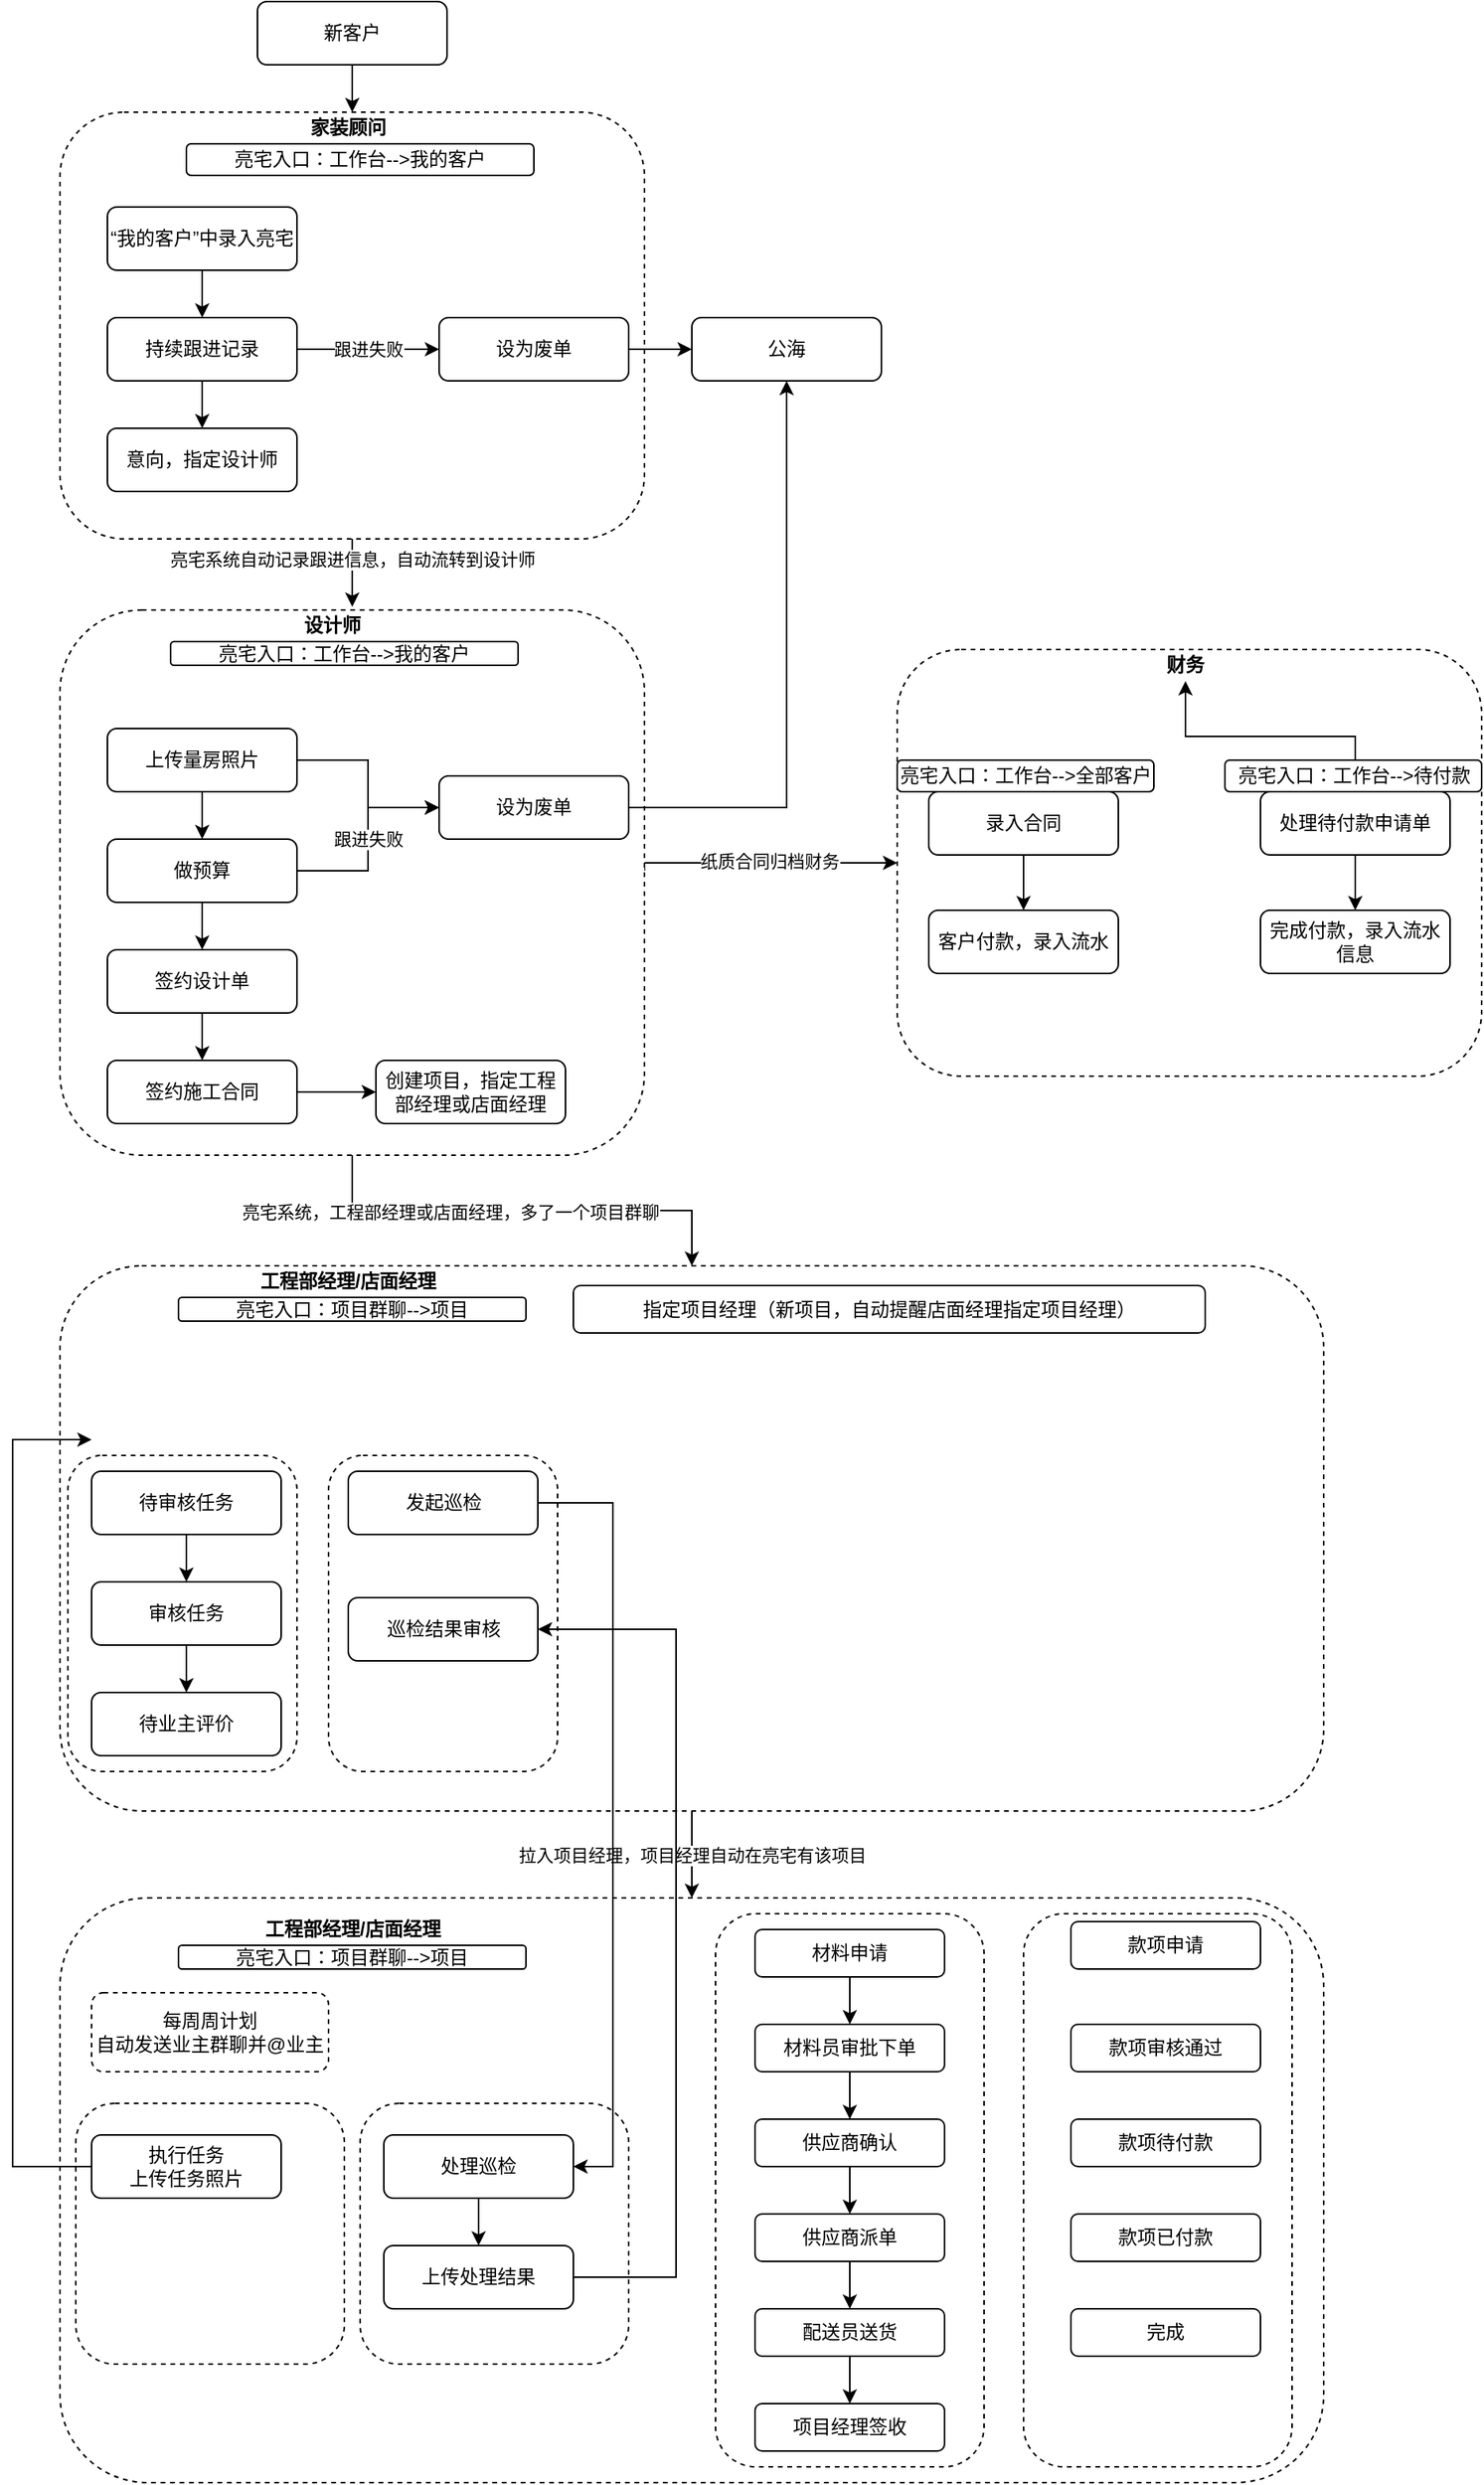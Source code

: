<mxfile version="14.6.6" type="github">
  <diagram name="Page-1" id="97916047-d0de-89f5-080d-49f4d83e522f">
    <mxGraphModel dx="1207" dy="832" grid="1" gridSize="10" guides="1" tooltips="1" connect="1" arrows="1" fold="1" page="1" pageScale="1.5" pageWidth="1169" pageHeight="827" background="#ffffff" math="0" shadow="0">
      <root>
        <mxCell id="0" />
        <mxCell id="1" parent="0" />
        <mxCell id="0Y2pc2dYTrAK3fUMJ317-102" value="" style="rounded=1;whiteSpace=wrap;html=1;dashed=1;" vertex="1" parent="1">
          <mxGeometry x="40" y="820" width="800" height="345" as="geometry" />
        </mxCell>
        <mxCell id="0Y2pc2dYTrAK3fUMJ317-136" value="" style="rounded=1;whiteSpace=wrap;html=1;dashed=1;" vertex="1" parent="1">
          <mxGeometry x="210" y="940" width="145" height="200" as="geometry" />
        </mxCell>
        <mxCell id="0Y2pc2dYTrAK3fUMJ317-135" value="" style="rounded=1;whiteSpace=wrap;html=1;dashed=1;" vertex="1" parent="1">
          <mxGeometry x="45" y="940" width="145" height="200" as="geometry" />
        </mxCell>
        <mxCell id="0Y2pc2dYTrAK3fUMJ317-111" value="" style="rounded=1;whiteSpace=wrap;html=1;dashed=1;" vertex="1" parent="1">
          <mxGeometry x="40" y="1220" width="800" height="370" as="geometry" />
        </mxCell>
        <mxCell id="0Y2pc2dYTrAK3fUMJ317-134" value="" style="rounded=1;whiteSpace=wrap;html=1;dashed=1;" vertex="1" parent="1">
          <mxGeometry x="230" y="1350" width="170" height="165" as="geometry" />
        </mxCell>
        <mxCell id="0Y2pc2dYTrAK3fUMJ317-133" value="" style="rounded=1;whiteSpace=wrap;html=1;dashed=1;" vertex="1" parent="1">
          <mxGeometry x="50" y="1350" width="170" height="165" as="geometry" />
        </mxCell>
        <mxCell id="0Y2pc2dYTrAK3fUMJ317-83" value="" style="rounded=1;whiteSpace=wrap;html=1;dashed=1;" vertex="1" parent="1">
          <mxGeometry x="570" y="430" width="370" height="270" as="geometry" />
        </mxCell>
        <mxCell id="0Y2pc2dYTrAK3fUMJ317-87" style="edgeStyle=orthogonalEdgeStyle;rounded=0;orthogonalLoop=1;jettySize=auto;html=1;entryX=0;entryY=0.5;entryDx=0;entryDy=0;" edge="1" parent="1" target="0Y2pc2dYTrAK3fUMJ317-83">
          <mxGeometry relative="1" as="geometry">
            <mxPoint x="410" y="570" as="sourcePoint" />
            <Array as="points">
              <mxPoint x="410" y="565" />
            </Array>
          </mxGeometry>
        </mxCell>
        <mxCell id="0Y2pc2dYTrAK3fUMJ317-88" value="纸质合同归档财务" style="edgeLabel;html=1;align=center;verticalAlign=middle;resizable=0;points=[];" vertex="1" connectable="0" parent="0Y2pc2dYTrAK3fUMJ317-87">
          <mxGeometry x="0.018" y="1" relative="1" as="geometry">
            <mxPoint as="offset" />
          </mxGeometry>
        </mxCell>
        <mxCell id="0Y2pc2dYTrAK3fUMJ317-103" style="edgeStyle=orthogonalEdgeStyle;rounded=0;orthogonalLoop=1;jettySize=auto;html=1;exitX=0.5;exitY=1;exitDx=0;exitDy=0;entryX=0.5;entryY=0;entryDx=0;entryDy=0;" edge="1" parent="1" source="0Y2pc2dYTrAK3fUMJ317-69" target="0Y2pc2dYTrAK3fUMJ317-102">
          <mxGeometry relative="1" as="geometry" />
        </mxCell>
        <mxCell id="0Y2pc2dYTrAK3fUMJ317-104" value="亮宅系统，工程部经理或店面经理，多了一个项目群聊" style="edgeLabel;html=1;align=center;verticalAlign=middle;resizable=0;points=[];" vertex="1" connectable="0" parent="0Y2pc2dYTrAK3fUMJ317-103">
          <mxGeometry x="-0.318" y="-1" relative="1" as="geometry">
            <mxPoint as="offset" />
          </mxGeometry>
        </mxCell>
        <mxCell id="0Y2pc2dYTrAK3fUMJ317-69" value="" style="rounded=1;whiteSpace=wrap;html=1;dashed=1;" vertex="1" parent="1">
          <mxGeometry x="40" y="405" width="370" height="345" as="geometry" />
        </mxCell>
        <mxCell id="0Y2pc2dYTrAK3fUMJ317-97" style="edgeStyle=orthogonalEdgeStyle;rounded=0;orthogonalLoop=1;jettySize=auto;html=1;exitX=0.5;exitY=1;exitDx=0;exitDy=0;entryX=0.541;entryY=-0.1;entryDx=0;entryDy=0;entryPerimeter=0;" edge="1" parent="1" source="0Y2pc2dYTrAK3fUMJ317-66" target="0Y2pc2dYTrAK3fUMJ317-82">
          <mxGeometry relative="1" as="geometry" />
        </mxCell>
        <mxCell id="0Y2pc2dYTrAK3fUMJ317-99" value="亮宅系统自动记录跟进信息，自动流转到设计师" style="edgeLabel;html=1;align=center;verticalAlign=middle;resizable=0;points=[];" vertex="1" connectable="0" parent="0Y2pc2dYTrAK3fUMJ317-97">
          <mxGeometry x="-0.409" relative="1" as="geometry">
            <mxPoint as="offset" />
          </mxGeometry>
        </mxCell>
        <mxCell id="0Y2pc2dYTrAK3fUMJ317-66" value="" style="rounded=1;whiteSpace=wrap;html=1;dashed=1;" vertex="1" parent="1">
          <mxGeometry x="40" y="90" width="370" height="270" as="geometry" />
        </mxCell>
        <mxCell id="0Y2pc2dYTrAK3fUMJ317-57" style="edgeStyle=orthogonalEdgeStyle;rounded=0;orthogonalLoop=1;jettySize=auto;html=1;exitX=0.5;exitY=1;exitDx=0;exitDy=0;" edge="1" parent="1" source="0Y2pc2dYTrAK3fUMJ317-55">
          <mxGeometry relative="1" as="geometry">
            <mxPoint x="225" y="90" as="targetPoint" />
          </mxGeometry>
        </mxCell>
        <mxCell id="0Y2pc2dYTrAK3fUMJ317-55" value="新客户" style="rounded=1;whiteSpace=wrap;html=1;" vertex="1" parent="1">
          <mxGeometry x="165" y="20" width="120" height="40" as="geometry" />
        </mxCell>
        <mxCell id="0Y2pc2dYTrAK3fUMJ317-59" style="edgeStyle=orthogonalEdgeStyle;rounded=0;orthogonalLoop=1;jettySize=auto;html=1;exitX=0.5;exitY=1;exitDx=0;exitDy=0;entryX=0.5;entryY=0;entryDx=0;entryDy=0;" edge="1" parent="1" source="0Y2pc2dYTrAK3fUMJ317-56" target="0Y2pc2dYTrAK3fUMJ317-58">
          <mxGeometry relative="1" as="geometry" />
        </mxCell>
        <mxCell id="0Y2pc2dYTrAK3fUMJ317-56" value="“我的客户”中录入亮宅" style="rounded=1;whiteSpace=wrap;html=1;" vertex="1" parent="1">
          <mxGeometry x="70" y="150" width="120" height="40" as="geometry" />
        </mxCell>
        <mxCell id="0Y2pc2dYTrAK3fUMJ317-61" style="edgeStyle=orthogonalEdgeStyle;rounded=0;orthogonalLoop=1;jettySize=auto;html=1;exitX=0.5;exitY=1;exitDx=0;exitDy=0;entryX=0.5;entryY=0;entryDx=0;entryDy=0;" edge="1" parent="1" source="0Y2pc2dYTrAK3fUMJ317-58" target="0Y2pc2dYTrAK3fUMJ317-60">
          <mxGeometry relative="1" as="geometry" />
        </mxCell>
        <mxCell id="0Y2pc2dYTrAK3fUMJ317-63" value="跟进失败" style="edgeStyle=orthogonalEdgeStyle;rounded=0;orthogonalLoop=1;jettySize=auto;html=1;exitX=1;exitY=0.5;exitDx=0;exitDy=0;entryX=0;entryY=0.5;entryDx=0;entryDy=0;" edge="1" parent="1" source="0Y2pc2dYTrAK3fUMJ317-58" target="0Y2pc2dYTrAK3fUMJ317-62">
          <mxGeometry relative="1" as="geometry" />
        </mxCell>
        <mxCell id="0Y2pc2dYTrAK3fUMJ317-58" value="持续跟进记录" style="rounded=1;whiteSpace=wrap;html=1;" vertex="1" parent="1">
          <mxGeometry x="70" y="220" width="120" height="40" as="geometry" />
        </mxCell>
        <mxCell id="0Y2pc2dYTrAK3fUMJ317-60" value="意向，指定设计师" style="rounded=1;whiteSpace=wrap;html=1;" vertex="1" parent="1">
          <mxGeometry x="70" y="290" width="120" height="40" as="geometry" />
        </mxCell>
        <mxCell id="0Y2pc2dYTrAK3fUMJ317-65" style="edgeStyle=orthogonalEdgeStyle;rounded=0;orthogonalLoop=1;jettySize=auto;html=1;exitX=1;exitY=0.5;exitDx=0;exitDy=0;entryX=0;entryY=0.5;entryDx=0;entryDy=0;" edge="1" parent="1" source="0Y2pc2dYTrAK3fUMJ317-62" target="0Y2pc2dYTrAK3fUMJ317-64">
          <mxGeometry relative="1" as="geometry" />
        </mxCell>
        <mxCell id="0Y2pc2dYTrAK3fUMJ317-62" value="设为废单" style="rounded=1;whiteSpace=wrap;html=1;" vertex="1" parent="1">
          <mxGeometry x="280" y="220" width="120" height="40" as="geometry" />
        </mxCell>
        <mxCell id="0Y2pc2dYTrAK3fUMJ317-64" value="公海" style="rounded=1;whiteSpace=wrap;html=1;" vertex="1" parent="1">
          <mxGeometry x="440" y="220" width="120" height="40" as="geometry" />
        </mxCell>
        <mxCell id="0Y2pc2dYTrAK3fUMJ317-68" value="&lt;b&gt;家装顾问&lt;/b&gt;" style="text;html=1;strokeColor=none;fillColor=none;align=center;verticalAlign=middle;whiteSpace=wrap;rounded=0;dashed=1;" vertex="1" parent="1">
          <mxGeometry x="70" y="90" width="305" height="20" as="geometry" />
        </mxCell>
        <mxCell id="0Y2pc2dYTrAK3fUMJ317-73" style="edgeStyle=orthogonalEdgeStyle;rounded=0;orthogonalLoop=1;jettySize=auto;html=1;exitX=0.5;exitY=1;exitDx=0;exitDy=0;entryX=0.5;entryY=0;entryDx=0;entryDy=0;" edge="1" parent="1" source="0Y2pc2dYTrAK3fUMJ317-70" target="0Y2pc2dYTrAK3fUMJ317-72">
          <mxGeometry relative="1" as="geometry" />
        </mxCell>
        <mxCell id="0Y2pc2dYTrAK3fUMJ317-85" style="edgeStyle=orthogonalEdgeStyle;rounded=0;orthogonalLoop=1;jettySize=auto;html=1;exitX=1;exitY=0.5;exitDx=0;exitDy=0;entryX=0;entryY=0.5;entryDx=0;entryDy=0;" edge="1" parent="1" source="0Y2pc2dYTrAK3fUMJ317-70" target="0Y2pc2dYTrAK3fUMJ317-78">
          <mxGeometry relative="1" as="geometry" />
        </mxCell>
        <mxCell id="0Y2pc2dYTrAK3fUMJ317-70" value="上传量房照片" style="rounded=1;whiteSpace=wrap;html=1;" vertex="1" parent="1">
          <mxGeometry x="70" y="480" width="120" height="40" as="geometry" />
        </mxCell>
        <mxCell id="0Y2pc2dYTrAK3fUMJ317-76" style="edgeStyle=orthogonalEdgeStyle;rounded=0;orthogonalLoop=1;jettySize=auto;html=1;exitX=0.5;exitY=1;exitDx=0;exitDy=0;entryX=0.5;entryY=0;entryDx=0;entryDy=0;" edge="1" parent="1" source="0Y2pc2dYTrAK3fUMJ317-72" target="0Y2pc2dYTrAK3fUMJ317-74">
          <mxGeometry relative="1" as="geometry" />
        </mxCell>
        <mxCell id="0Y2pc2dYTrAK3fUMJ317-79" value="跟进失败" style="edgeStyle=orthogonalEdgeStyle;rounded=0;orthogonalLoop=1;jettySize=auto;html=1;exitX=1;exitY=0.5;exitDx=0;exitDy=0;" edge="1" parent="1" source="0Y2pc2dYTrAK3fUMJ317-72" target="0Y2pc2dYTrAK3fUMJ317-78">
          <mxGeometry relative="1" as="geometry" />
        </mxCell>
        <mxCell id="0Y2pc2dYTrAK3fUMJ317-72" value="做预算" style="rounded=1;whiteSpace=wrap;html=1;" vertex="1" parent="1">
          <mxGeometry x="70" y="550" width="120" height="40" as="geometry" />
        </mxCell>
        <mxCell id="0Y2pc2dYTrAK3fUMJ317-77" style="edgeStyle=orthogonalEdgeStyle;rounded=0;orthogonalLoop=1;jettySize=auto;html=1;exitX=0.5;exitY=1;exitDx=0;exitDy=0;entryX=0.5;entryY=0;entryDx=0;entryDy=0;" edge="1" parent="1" source="0Y2pc2dYTrAK3fUMJ317-74" target="0Y2pc2dYTrAK3fUMJ317-75">
          <mxGeometry relative="1" as="geometry" />
        </mxCell>
        <mxCell id="0Y2pc2dYTrAK3fUMJ317-74" value="签约设计单" style="rounded=1;whiteSpace=wrap;html=1;" vertex="1" parent="1">
          <mxGeometry x="70" y="620" width="120" height="40" as="geometry" />
        </mxCell>
        <mxCell id="0Y2pc2dYTrAK3fUMJ317-107" style="edgeStyle=orthogonalEdgeStyle;rounded=0;orthogonalLoop=1;jettySize=auto;html=1;exitX=1;exitY=0.5;exitDx=0;exitDy=0;" edge="1" parent="1" source="0Y2pc2dYTrAK3fUMJ317-75" target="0Y2pc2dYTrAK3fUMJ317-106">
          <mxGeometry relative="1" as="geometry" />
        </mxCell>
        <mxCell id="0Y2pc2dYTrAK3fUMJ317-75" value="签约施工合同" style="rounded=1;whiteSpace=wrap;html=1;" vertex="1" parent="1">
          <mxGeometry x="70" y="690" width="120" height="40" as="geometry" />
        </mxCell>
        <mxCell id="0Y2pc2dYTrAK3fUMJ317-78" value="设为废单" style="rounded=1;whiteSpace=wrap;html=1;" vertex="1" parent="1">
          <mxGeometry x="280" y="510" width="120" height="40" as="geometry" />
        </mxCell>
        <mxCell id="0Y2pc2dYTrAK3fUMJ317-80" style="edgeStyle=orthogonalEdgeStyle;rounded=0;orthogonalLoop=1;jettySize=auto;html=1;exitX=1;exitY=0.5;exitDx=0;exitDy=0;entryX=0.5;entryY=1;entryDx=0;entryDy=0;" edge="1" parent="1" target="0Y2pc2dYTrAK3fUMJ317-64" source="0Y2pc2dYTrAK3fUMJ317-78">
          <mxGeometry relative="1" as="geometry">
            <mxPoint x="400" y="510" as="sourcePoint" />
            <mxPoint x="490" y="280" as="targetPoint" />
            <Array as="points">
              <mxPoint x="500" y="530" />
            </Array>
          </mxGeometry>
        </mxCell>
        <mxCell id="0Y2pc2dYTrAK3fUMJ317-82" value="&lt;b&gt;设计师&lt;/b&gt;" style="text;html=1;strokeColor=none;fillColor=none;align=center;verticalAlign=middle;whiteSpace=wrap;rounded=0;dashed=1;" vertex="1" parent="1">
          <mxGeometry x="60" y="405" width="305" height="20" as="geometry" />
        </mxCell>
        <mxCell id="0Y2pc2dYTrAK3fUMJ317-92" style="edgeStyle=orthogonalEdgeStyle;rounded=0;orthogonalLoop=1;jettySize=auto;html=1;exitX=0.5;exitY=1;exitDx=0;exitDy=0;entryX=0.5;entryY=0;entryDx=0;entryDy=0;" edge="1" parent="1" source="0Y2pc2dYTrAK3fUMJ317-84" target="0Y2pc2dYTrAK3fUMJ317-89">
          <mxGeometry relative="1" as="geometry" />
        </mxCell>
        <mxCell id="0Y2pc2dYTrAK3fUMJ317-84" value="录入合同" style="rounded=1;whiteSpace=wrap;html=1;" vertex="1" parent="1">
          <mxGeometry x="590" y="520" width="120" height="40" as="geometry" />
        </mxCell>
        <mxCell id="0Y2pc2dYTrAK3fUMJ317-86" value="&lt;b&gt;财务&lt;/b&gt;" style="text;html=1;strokeColor=none;fillColor=none;align=center;verticalAlign=middle;whiteSpace=wrap;rounded=0;dashed=1;" vertex="1" parent="1">
          <mxGeometry x="600" y="430" width="305" height="20" as="geometry" />
        </mxCell>
        <mxCell id="0Y2pc2dYTrAK3fUMJ317-89" value="客户付款，录入流水" style="rounded=1;whiteSpace=wrap;html=1;" vertex="1" parent="1">
          <mxGeometry x="590" y="595" width="120" height="40" as="geometry" />
        </mxCell>
        <mxCell id="0Y2pc2dYTrAK3fUMJ317-90" value="亮宅入口：工作台--&amp;gt;我的客户" style="rounded=1;whiteSpace=wrap;html=1;" vertex="1" parent="1">
          <mxGeometry x="110" y="425" width="220" height="15" as="geometry" />
        </mxCell>
        <mxCell id="0Y2pc2dYTrAK3fUMJ317-93" style="edgeStyle=orthogonalEdgeStyle;rounded=0;orthogonalLoop=1;jettySize=auto;html=1;exitX=0.5;exitY=1;exitDx=0;exitDy=0;entryX=0.5;entryY=0;entryDx=0;entryDy=0;" edge="1" parent="1" source="0Y2pc2dYTrAK3fUMJ317-94" target="0Y2pc2dYTrAK3fUMJ317-95">
          <mxGeometry relative="1" as="geometry" />
        </mxCell>
        <mxCell id="0Y2pc2dYTrAK3fUMJ317-101" value="" style="edgeStyle=orthogonalEdgeStyle;rounded=0;orthogonalLoop=1;jettySize=auto;html=1;" edge="1" parent="1" source="0Y2pc2dYTrAK3fUMJ317-94" target="0Y2pc2dYTrAK3fUMJ317-86">
          <mxGeometry relative="1" as="geometry" />
        </mxCell>
        <mxCell id="0Y2pc2dYTrAK3fUMJ317-94" value="处理待付款申请单" style="rounded=1;whiteSpace=wrap;html=1;" vertex="1" parent="1">
          <mxGeometry x="800" y="520" width="120" height="40" as="geometry" />
        </mxCell>
        <mxCell id="0Y2pc2dYTrAK3fUMJ317-95" value="完成付款，录入流水信息" style="rounded=1;whiteSpace=wrap;html=1;" vertex="1" parent="1">
          <mxGeometry x="800" y="595" width="120" height="40" as="geometry" />
        </mxCell>
        <mxCell id="0Y2pc2dYTrAK3fUMJ317-96" value="亮宅入口：工作台--&amp;gt;全部客户" style="rounded=1;whiteSpace=wrap;html=1;" vertex="1" parent="1">
          <mxGeometry x="570" y="500" width="162.5" height="20" as="geometry" />
        </mxCell>
        <mxCell id="0Y2pc2dYTrAK3fUMJ317-98" value="亮宅入口：工作台--&amp;gt;我的客户" style="rounded=1;whiteSpace=wrap;html=1;" vertex="1" parent="1">
          <mxGeometry x="120" y="110" width="220" height="20" as="geometry" />
        </mxCell>
        <mxCell id="0Y2pc2dYTrAK3fUMJ317-100" value="亮宅入口：工作台--&amp;gt;待付款" style="rounded=1;whiteSpace=wrap;html=1;" vertex="1" parent="1">
          <mxGeometry x="777.5" y="500" width="162.5" height="20" as="geometry" />
        </mxCell>
        <mxCell id="0Y2pc2dYTrAK3fUMJ317-112" value="拉入项目经理，项目经理自动在亮宅有该项目" style="edgeStyle=orthogonalEdgeStyle;rounded=0;orthogonalLoop=1;jettySize=auto;html=1;exitX=0.5;exitY=1;exitDx=0;exitDy=0;entryX=0.5;entryY=0;entryDx=0;entryDy=0;" edge="1" parent="1" source="0Y2pc2dYTrAK3fUMJ317-102" target="0Y2pc2dYTrAK3fUMJ317-111">
          <mxGeometry relative="1" as="geometry" />
        </mxCell>
        <mxCell id="0Y2pc2dYTrAK3fUMJ317-105" value="指定项目经理（新项目，自动提醒店面经理指定项目经理）" style="rounded=1;whiteSpace=wrap;html=1;" vertex="1" parent="1">
          <mxGeometry x="365" y="832.5" width="400" height="30" as="geometry" />
        </mxCell>
        <mxCell id="0Y2pc2dYTrAK3fUMJ317-106" value="创建项目，指定工程部经理或店面经理" style="rounded=1;whiteSpace=wrap;html=1;" vertex="1" parent="1">
          <mxGeometry x="240" y="690" width="120" height="40" as="geometry" />
        </mxCell>
        <mxCell id="0Y2pc2dYTrAK3fUMJ317-108" value="&lt;b&gt;工程部经理/店面经理&lt;/b&gt;" style="text;html=1;strokeColor=none;fillColor=none;align=center;verticalAlign=middle;whiteSpace=wrap;rounded=0;dashed=1;" vertex="1" parent="1">
          <mxGeometry x="70" y="820" width="305" height="20" as="geometry" />
        </mxCell>
        <mxCell id="0Y2pc2dYTrAK3fUMJ317-109" value="亮宅入口：项目群聊--&amp;gt;项目" style="rounded=1;whiteSpace=wrap;html=1;" vertex="1" parent="1">
          <mxGeometry x="115" y="840" width="220" height="15" as="geometry" />
        </mxCell>
        <mxCell id="0Y2pc2dYTrAK3fUMJ317-116" style="edgeStyle=orthogonalEdgeStyle;rounded=0;orthogonalLoop=1;jettySize=auto;html=1;exitX=0.5;exitY=1;exitDx=0;exitDy=0;entryX=0.5;entryY=0;entryDx=0;entryDy=0;" edge="1" parent="1" source="0Y2pc2dYTrAK3fUMJ317-110" target="0Y2pc2dYTrAK3fUMJ317-113">
          <mxGeometry relative="1" as="geometry" />
        </mxCell>
        <mxCell id="0Y2pc2dYTrAK3fUMJ317-110" value="待审核任务" style="rounded=1;whiteSpace=wrap;html=1;" vertex="1" parent="1">
          <mxGeometry x="60" y="950" width="120" height="40" as="geometry" />
        </mxCell>
        <mxCell id="0Y2pc2dYTrAK3fUMJ317-117" style="edgeStyle=orthogonalEdgeStyle;rounded=0;orthogonalLoop=1;jettySize=auto;html=1;exitX=0.5;exitY=1;exitDx=0;exitDy=0;entryX=0.5;entryY=0;entryDx=0;entryDy=0;" edge="1" parent="1" source="0Y2pc2dYTrAK3fUMJ317-113" target="0Y2pc2dYTrAK3fUMJ317-114">
          <mxGeometry relative="1" as="geometry" />
        </mxCell>
        <mxCell id="0Y2pc2dYTrAK3fUMJ317-113" value="审核任务" style="rounded=1;whiteSpace=wrap;html=1;" vertex="1" parent="1">
          <mxGeometry x="60" y="1020" width="120" height="40" as="geometry" />
        </mxCell>
        <mxCell id="0Y2pc2dYTrAK3fUMJ317-114" value="待业主评价" style="rounded=1;whiteSpace=wrap;html=1;" vertex="1" parent="1">
          <mxGeometry x="60" y="1090" width="120" height="40" as="geometry" />
        </mxCell>
        <mxCell id="0Y2pc2dYTrAK3fUMJ317-118" value="&lt;b&gt;工程部经理/店面经理&lt;/b&gt;" style="text;html=1;strokeColor=none;fillColor=none;align=center;verticalAlign=middle;whiteSpace=wrap;rounded=0;dashed=1;" vertex="1" parent="1">
          <mxGeometry x="72.5" y="1230" width="305" height="20" as="geometry" />
        </mxCell>
        <mxCell id="0Y2pc2dYTrAK3fUMJ317-119" value="亮宅入口：项目群聊--&amp;gt;项目" style="rounded=1;whiteSpace=wrap;html=1;" vertex="1" parent="1">
          <mxGeometry x="115" y="1250" width="220" height="15" as="geometry" />
        </mxCell>
        <mxCell id="0Y2pc2dYTrAK3fUMJ317-121" value="每周周计划&lt;br&gt;自动发送业主群聊并@业主" style="rounded=1;whiteSpace=wrap;html=1;dashed=1;" vertex="1" parent="1">
          <mxGeometry x="60" y="1280" width="150" height="50" as="geometry" />
        </mxCell>
        <mxCell id="0Y2pc2dYTrAK3fUMJ317-125" style="edgeStyle=orthogonalEdgeStyle;rounded=0;orthogonalLoop=1;jettySize=auto;html=1;exitX=0;exitY=0.5;exitDx=0;exitDy=0;" edge="1" parent="1" source="0Y2pc2dYTrAK3fUMJ317-123">
          <mxGeometry relative="1" as="geometry">
            <mxPoint x="60" y="930" as="targetPoint" />
            <Array as="points">
              <mxPoint x="10" y="1390" />
              <mxPoint x="10" y="930" />
            </Array>
          </mxGeometry>
        </mxCell>
        <mxCell id="0Y2pc2dYTrAK3fUMJ317-123" value="执行任务&lt;br&gt;上传任务照片" style="rounded=1;whiteSpace=wrap;html=1;" vertex="1" parent="1">
          <mxGeometry x="60" y="1370" width="120" height="40" as="geometry" />
        </mxCell>
        <mxCell id="0Y2pc2dYTrAK3fUMJ317-128" style="edgeStyle=orthogonalEdgeStyle;rounded=0;orthogonalLoop=1;jettySize=auto;html=1;exitX=1;exitY=0.5;exitDx=0;exitDy=0;" edge="1" parent="1" source="0Y2pc2dYTrAK3fUMJ317-126" target="0Y2pc2dYTrAK3fUMJ317-127">
          <mxGeometry relative="1" as="geometry">
            <Array as="points">
              <mxPoint x="390" y="970" />
              <mxPoint x="390" y="1390" />
            </Array>
          </mxGeometry>
        </mxCell>
        <mxCell id="0Y2pc2dYTrAK3fUMJ317-126" value="发起巡检" style="rounded=1;whiteSpace=wrap;html=1;" vertex="1" parent="1">
          <mxGeometry x="222.5" y="950" width="120" height="40" as="geometry" />
        </mxCell>
        <mxCell id="0Y2pc2dYTrAK3fUMJ317-130" style="edgeStyle=orthogonalEdgeStyle;rounded=0;orthogonalLoop=1;jettySize=auto;html=1;exitX=0.5;exitY=1;exitDx=0;exitDy=0;entryX=0.5;entryY=0;entryDx=0;entryDy=0;" edge="1" parent="1" source="0Y2pc2dYTrAK3fUMJ317-127" target="0Y2pc2dYTrAK3fUMJ317-129">
          <mxGeometry relative="1" as="geometry" />
        </mxCell>
        <mxCell id="0Y2pc2dYTrAK3fUMJ317-127" value="处理巡检" style="rounded=1;whiteSpace=wrap;html=1;" vertex="1" parent="1">
          <mxGeometry x="245" y="1370" width="120" height="40" as="geometry" />
        </mxCell>
        <mxCell id="0Y2pc2dYTrAK3fUMJ317-131" style="edgeStyle=orthogonalEdgeStyle;rounded=0;orthogonalLoop=1;jettySize=auto;html=1;exitX=1;exitY=0.5;exitDx=0;exitDy=0;entryX=1;entryY=0.5;entryDx=0;entryDy=0;" edge="1" parent="1" source="0Y2pc2dYTrAK3fUMJ317-129" target="0Y2pc2dYTrAK3fUMJ317-132">
          <mxGeometry relative="1" as="geometry">
            <Array as="points">
              <mxPoint x="430" y="1460" />
              <mxPoint x="430" y="1050" />
            </Array>
          </mxGeometry>
        </mxCell>
        <mxCell id="0Y2pc2dYTrAK3fUMJ317-129" value="上传处理结果" style="rounded=1;whiteSpace=wrap;html=1;" vertex="1" parent="1">
          <mxGeometry x="245" y="1440" width="120" height="40" as="geometry" />
        </mxCell>
        <mxCell id="0Y2pc2dYTrAK3fUMJ317-132" value="巡检结果审核" style="rounded=1;whiteSpace=wrap;html=1;" vertex="1" parent="1">
          <mxGeometry x="222.5" y="1030" width="120" height="40" as="geometry" />
        </mxCell>
        <mxCell id="0Y2pc2dYTrAK3fUMJ317-138" value="" style="rounded=1;whiteSpace=wrap;html=1;dashed=1;" vertex="1" parent="1">
          <mxGeometry x="455" y="1230" width="170" height="350" as="geometry" />
        </mxCell>
        <mxCell id="0Y2pc2dYTrAK3fUMJ317-145" style="edgeStyle=orthogonalEdgeStyle;rounded=0;orthogonalLoop=1;jettySize=auto;html=1;exitX=0.5;exitY=1;exitDx=0;exitDy=0;entryX=0.5;entryY=0;entryDx=0;entryDy=0;" edge="1" parent="1" source="0Y2pc2dYTrAK3fUMJ317-139" target="0Y2pc2dYTrAK3fUMJ317-140">
          <mxGeometry relative="1" as="geometry" />
        </mxCell>
        <mxCell id="0Y2pc2dYTrAK3fUMJ317-139" value="材料申请" style="rounded=1;whiteSpace=wrap;html=1;" vertex="1" parent="1">
          <mxGeometry x="480" y="1240" width="120" height="30" as="geometry" />
        </mxCell>
        <mxCell id="0Y2pc2dYTrAK3fUMJ317-147" style="edgeStyle=orthogonalEdgeStyle;rounded=0;orthogonalLoop=1;jettySize=auto;html=1;exitX=0.5;exitY=1;exitDx=0;exitDy=0;entryX=0.5;entryY=0;entryDx=0;entryDy=0;" edge="1" parent="1" source="0Y2pc2dYTrAK3fUMJ317-140" target="0Y2pc2dYTrAK3fUMJ317-141">
          <mxGeometry relative="1" as="geometry" />
        </mxCell>
        <mxCell id="0Y2pc2dYTrAK3fUMJ317-140" value="材料员审批下单" style="rounded=1;whiteSpace=wrap;html=1;" vertex="1" parent="1">
          <mxGeometry x="480" y="1300" width="120" height="30" as="geometry" />
        </mxCell>
        <mxCell id="0Y2pc2dYTrAK3fUMJ317-148" style="edgeStyle=orthogonalEdgeStyle;rounded=0;orthogonalLoop=1;jettySize=auto;html=1;exitX=0.5;exitY=1;exitDx=0;exitDy=0;entryX=0.5;entryY=0;entryDx=0;entryDy=0;" edge="1" parent="1" source="0Y2pc2dYTrAK3fUMJ317-141" target="0Y2pc2dYTrAK3fUMJ317-142">
          <mxGeometry relative="1" as="geometry" />
        </mxCell>
        <mxCell id="0Y2pc2dYTrAK3fUMJ317-141" value="供应商确认" style="rounded=1;whiteSpace=wrap;html=1;" vertex="1" parent="1">
          <mxGeometry x="480" y="1360" width="120" height="30" as="geometry" />
        </mxCell>
        <mxCell id="0Y2pc2dYTrAK3fUMJ317-149" style="edgeStyle=orthogonalEdgeStyle;rounded=0;orthogonalLoop=1;jettySize=auto;html=1;exitX=0.5;exitY=1;exitDx=0;exitDy=0;entryX=0.5;entryY=0;entryDx=0;entryDy=0;" edge="1" parent="1" source="0Y2pc2dYTrAK3fUMJ317-142" target="0Y2pc2dYTrAK3fUMJ317-143">
          <mxGeometry relative="1" as="geometry" />
        </mxCell>
        <mxCell id="0Y2pc2dYTrAK3fUMJ317-142" value="供应商派单" style="rounded=1;whiteSpace=wrap;html=1;" vertex="1" parent="1">
          <mxGeometry x="480" y="1420" width="120" height="30" as="geometry" />
        </mxCell>
        <mxCell id="0Y2pc2dYTrAK3fUMJ317-150" style="edgeStyle=orthogonalEdgeStyle;rounded=0;orthogonalLoop=1;jettySize=auto;html=1;exitX=0.5;exitY=1;exitDx=0;exitDy=0;entryX=0.5;entryY=0;entryDx=0;entryDy=0;" edge="1" parent="1" source="0Y2pc2dYTrAK3fUMJ317-143" target="0Y2pc2dYTrAK3fUMJ317-144">
          <mxGeometry relative="1" as="geometry" />
        </mxCell>
        <mxCell id="0Y2pc2dYTrAK3fUMJ317-143" value="配送员送货" style="rounded=1;whiteSpace=wrap;html=1;" vertex="1" parent="1">
          <mxGeometry x="480" y="1480" width="120" height="30" as="geometry" />
        </mxCell>
        <mxCell id="0Y2pc2dYTrAK3fUMJ317-144" value="项目经理签收" style="rounded=1;whiteSpace=wrap;html=1;" vertex="1" parent="1">
          <mxGeometry x="480" y="1540" width="120" height="30" as="geometry" />
        </mxCell>
        <mxCell id="0Y2pc2dYTrAK3fUMJ317-151" value="" style="rounded=1;whiteSpace=wrap;html=1;dashed=1;" vertex="1" parent="1">
          <mxGeometry x="650" y="1230" width="170" height="350" as="geometry" />
        </mxCell>
        <mxCell id="0Y2pc2dYTrAK3fUMJ317-152" value="款项申请" style="rounded=1;whiteSpace=wrap;html=1;" vertex="1" parent="1">
          <mxGeometry x="680" y="1235" width="120" height="30" as="geometry" />
        </mxCell>
        <mxCell id="0Y2pc2dYTrAK3fUMJ317-153" value="款项审核通过" style="rounded=1;whiteSpace=wrap;html=1;" vertex="1" parent="1">
          <mxGeometry x="680" y="1300" width="120" height="30" as="geometry" />
        </mxCell>
        <mxCell id="0Y2pc2dYTrAK3fUMJ317-154" value="款项待付款" style="rounded=1;whiteSpace=wrap;html=1;" vertex="1" parent="1">
          <mxGeometry x="680" y="1360" width="120" height="30" as="geometry" />
        </mxCell>
        <mxCell id="0Y2pc2dYTrAK3fUMJ317-155" value="款项已付款" style="rounded=1;whiteSpace=wrap;html=1;" vertex="1" parent="1">
          <mxGeometry x="680" y="1420" width="120" height="30" as="geometry" />
        </mxCell>
        <mxCell id="0Y2pc2dYTrAK3fUMJ317-156" value="完成" style="rounded=1;whiteSpace=wrap;html=1;" vertex="1" parent="1">
          <mxGeometry x="680" y="1480" width="120" height="30" as="geometry" />
        </mxCell>
      </root>
    </mxGraphModel>
  </diagram>
</mxfile>
